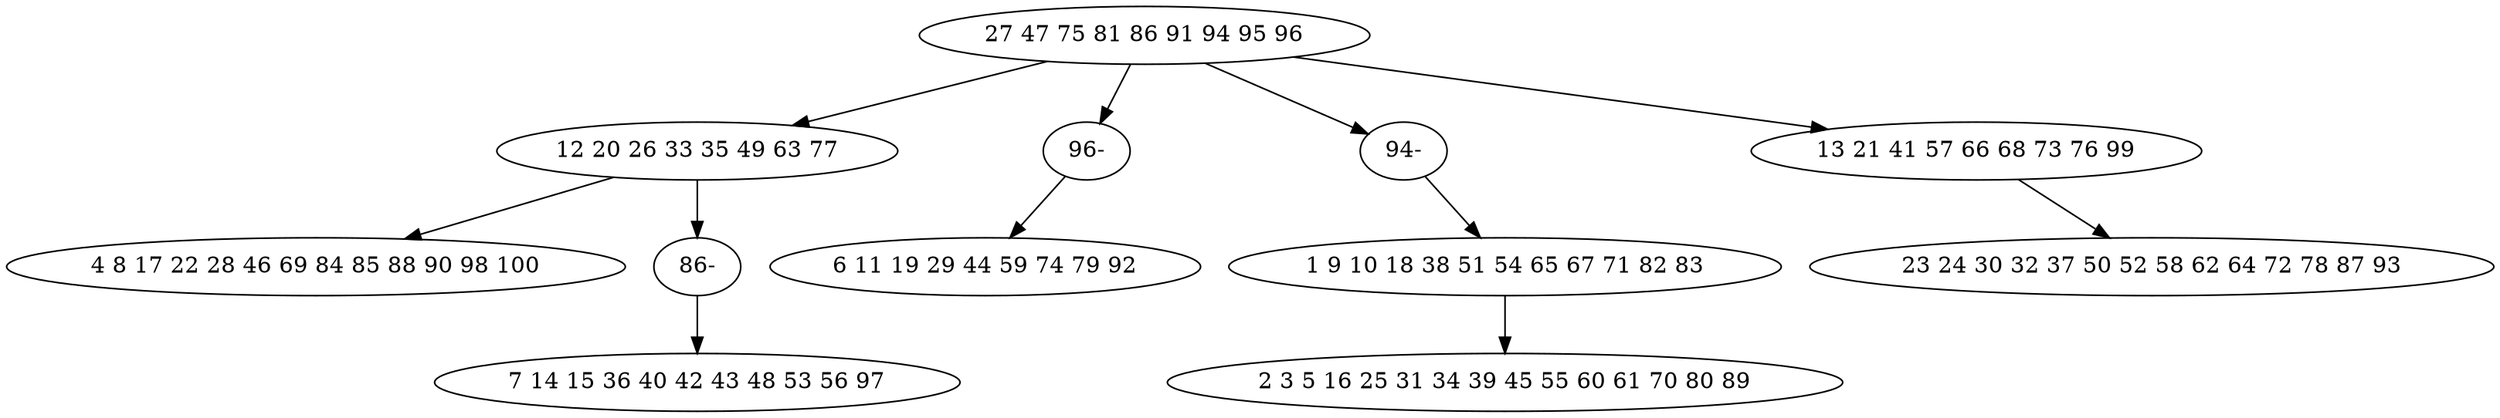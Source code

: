 digraph true_tree {
	"0" -> "1"
	"1" -> "2"
	"0" -> "10"
	"0" -> "11"
	"4" -> "5"
	"0" -> "6"
	"6" -> "7"
	"1" -> "9"
	"9" -> "8"
	"10" -> "3"
	"11" -> "4"
	"0" [label="27 47 75 81 86 91 94 95 96"];
	"1" [label="12 20 26 33 35 49 63 77"];
	"2" [label="4 8 17 22 28 46 69 84 85 88 90 98 100"];
	"3" [label="6 11 19 29 44 59 74 79 92"];
	"4" [label="1 9 10 18 38 51 54 65 67 71 82 83"];
	"5" [label="2 3 5 16 25 31 34 39 45 55 60 61 70 80 89"];
	"6" [label="13 21 41 57 66 68 73 76 99"];
	"7" [label="23 24 30 32 37 50 52 58 62 64 72 78 87 93"];
	"8" [label="7 14 15 36 40 42 43 48 53 56 97"];
	"9" [label="86-"];
	"10" [label="96-"];
	"11" [label="94-"];
}

